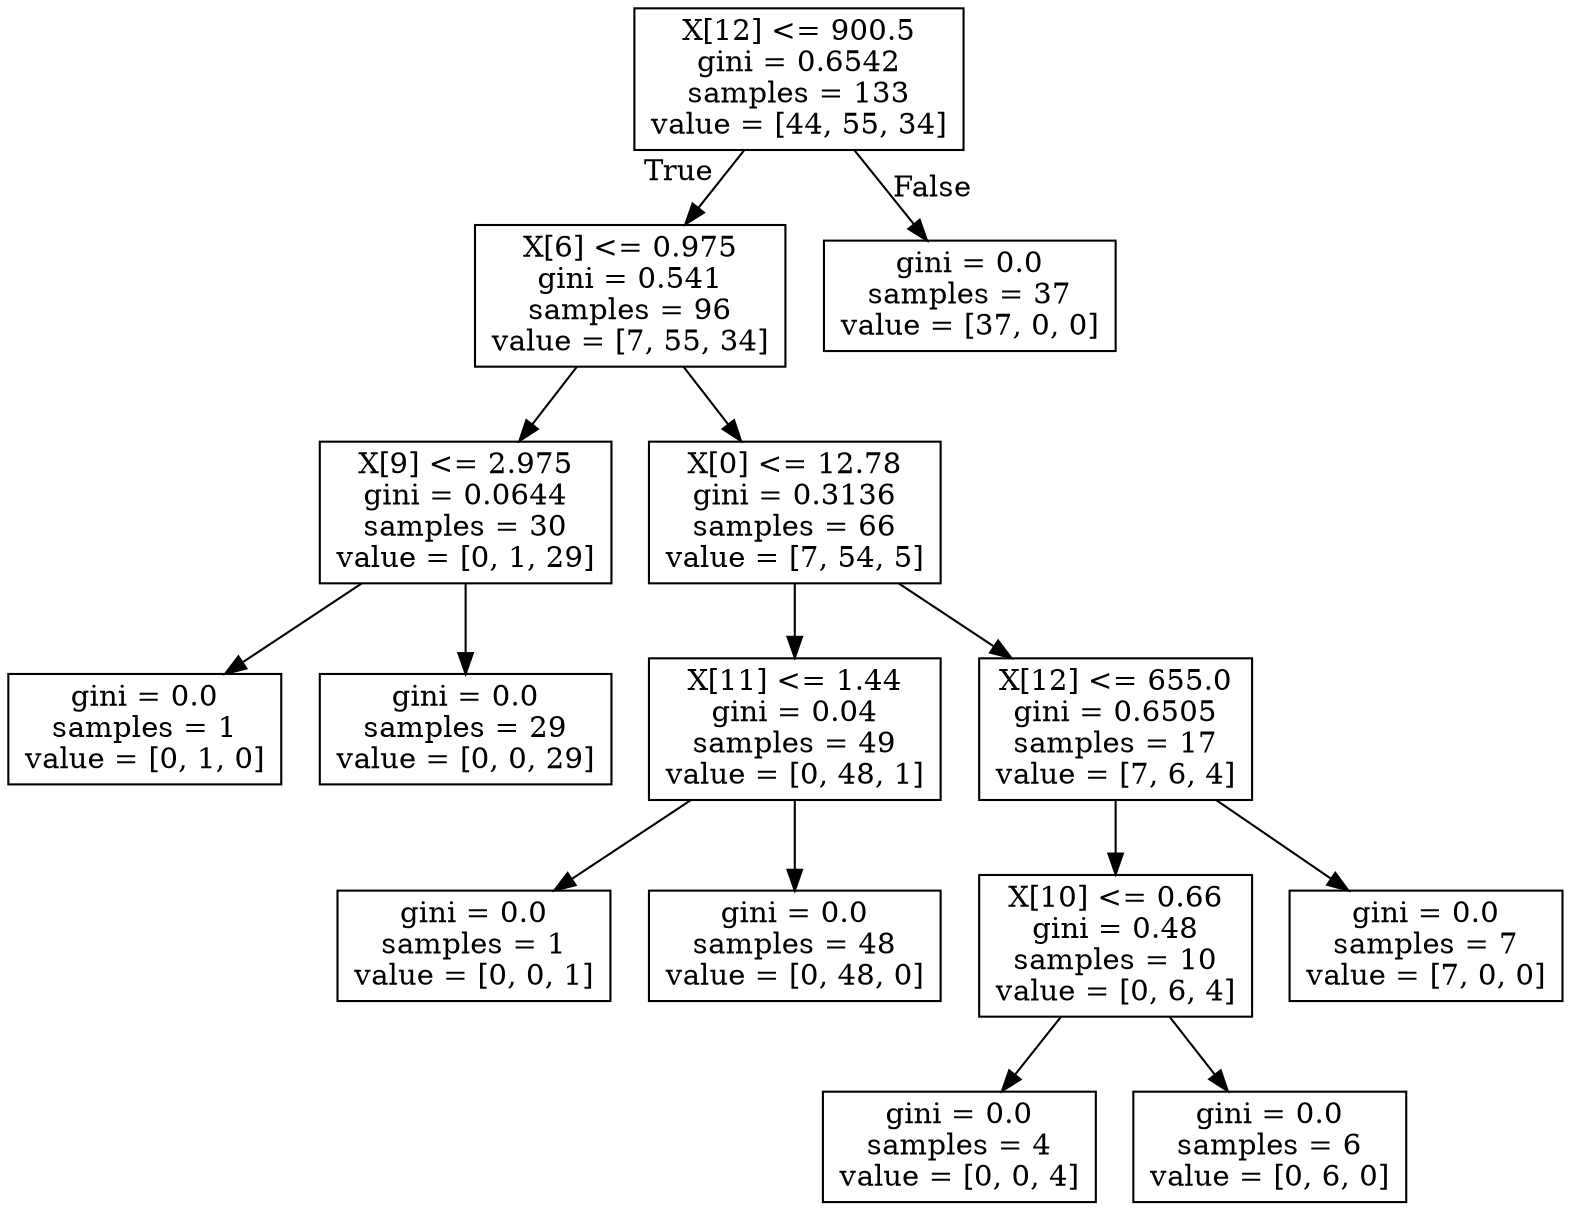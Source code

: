 digraph Tree {
node [shape=box] ;
0 [label="X[12] <= 900.5\ngini = 0.6542\nsamples = 133\nvalue = [44, 55, 34]"] ;
1 [label="X[6] <= 0.975\ngini = 0.541\nsamples = 96\nvalue = [7, 55, 34]"] ;
0 -> 1 [labeldistance=2.5, labelangle=45, headlabel="True"] ;
2 [label="X[9] <= 2.975\ngini = 0.0644\nsamples = 30\nvalue = [0, 1, 29]"] ;
1 -> 2 ;
3 [label="gini = 0.0\nsamples = 1\nvalue = [0, 1, 0]"] ;
2 -> 3 ;
4 [label="gini = 0.0\nsamples = 29\nvalue = [0, 0, 29]"] ;
2 -> 4 ;
5 [label="X[0] <= 12.78\ngini = 0.3136\nsamples = 66\nvalue = [7, 54, 5]"] ;
1 -> 5 ;
6 [label="X[11] <= 1.44\ngini = 0.04\nsamples = 49\nvalue = [0, 48, 1]"] ;
5 -> 6 ;
7 [label="gini = 0.0\nsamples = 1\nvalue = [0, 0, 1]"] ;
6 -> 7 ;
8 [label="gini = 0.0\nsamples = 48\nvalue = [0, 48, 0]"] ;
6 -> 8 ;
9 [label="X[12] <= 655.0\ngini = 0.6505\nsamples = 17\nvalue = [7, 6, 4]"] ;
5 -> 9 ;
10 [label="X[10] <= 0.66\ngini = 0.48\nsamples = 10\nvalue = [0, 6, 4]"] ;
9 -> 10 ;
11 [label="gini = 0.0\nsamples = 4\nvalue = [0, 0, 4]"] ;
10 -> 11 ;
12 [label="gini = 0.0\nsamples = 6\nvalue = [0, 6, 0]"] ;
10 -> 12 ;
13 [label="gini = 0.0\nsamples = 7\nvalue = [7, 0, 0]"] ;
9 -> 13 ;
14 [label="gini = 0.0\nsamples = 37\nvalue = [37, 0, 0]"] ;
0 -> 14 [labeldistance=2.5, labelangle=-45, headlabel="False"] ;
}